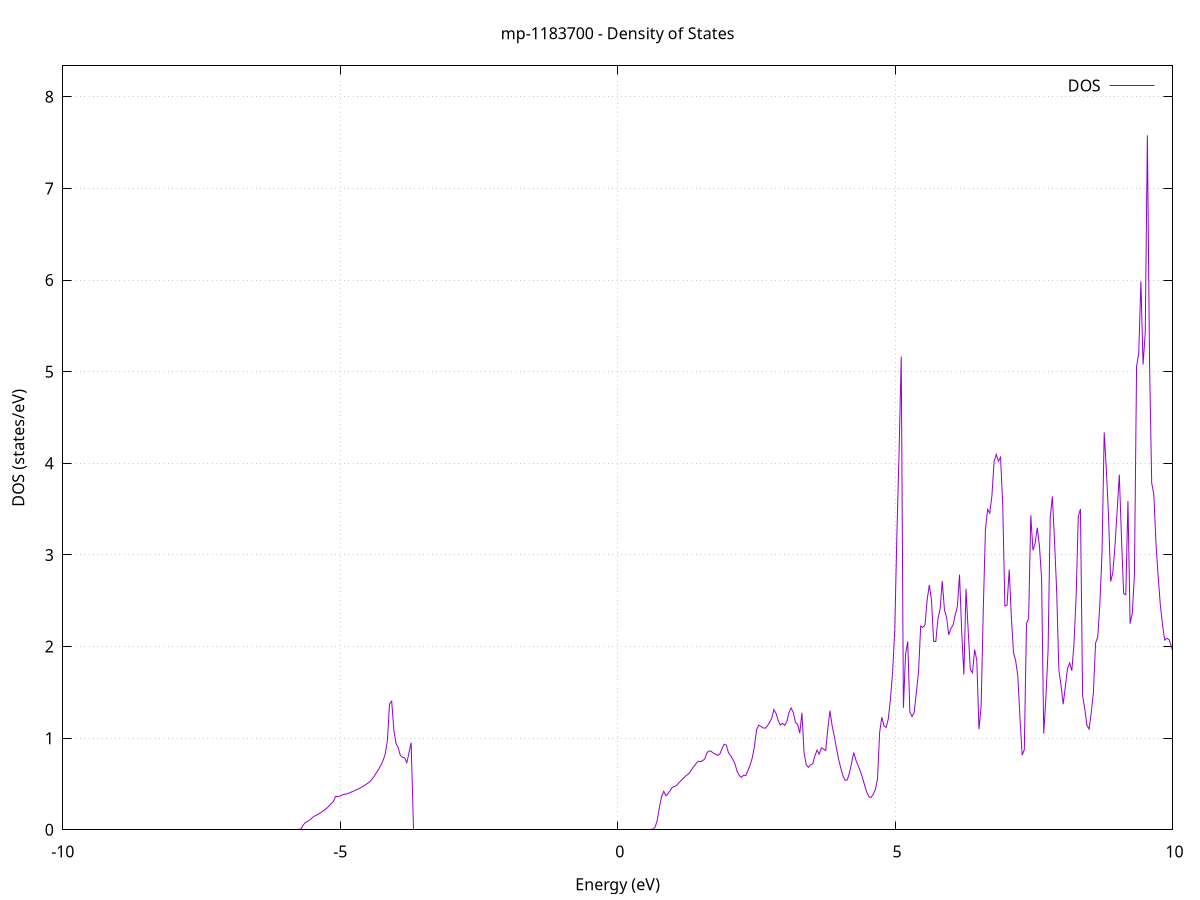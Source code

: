 set title 'mp-1183700 - Density of States'
set xlabel 'Energy (eV)'
set ylabel 'DOS (states/eV)'
set grid
set xrange [-10:10]
set yrange [0:8.337]
set xzeroaxis lt -1
set terminal png size 800,600
set output 'mp-1183700_dos_gnuplot.png'
plot '-' using 1:2 with lines title 'DOS'
-38.899300 0.000000
-38.860400 0.000000
-38.821400 0.000000
-38.782500 0.000000
-38.743600 0.000000
-38.704700 0.000000
-38.665800 0.000000
-38.626900 0.000000
-38.588000 0.000000
-38.549100 0.000000
-38.510100 0.000000
-38.471200 0.000000
-38.432300 0.000000
-38.393400 0.000000
-38.354500 0.000000
-38.315600 0.000000
-38.276700 0.000000
-38.237700 0.000000
-38.198800 0.000000
-38.159900 0.000000
-38.121000 0.000000
-38.082100 0.000000
-38.043200 0.000000
-38.004300 0.000000
-37.965400 0.000000
-37.926400 0.000000
-37.887500 0.000000
-37.848600 0.000000
-37.809700 0.000000
-37.770800 0.000000
-37.731900 0.000000
-37.693000 0.000000
-37.654100 0.000000
-37.615100 0.000000
-37.576200 0.000000
-37.537300 0.000000
-37.498400 0.000000
-37.459500 0.000000
-37.420600 0.000000
-37.381700 0.000000
-37.342800 0.000000
-37.303800 0.000000
-37.264900 0.000000
-37.226000 0.000000
-37.187100 0.000000
-37.148200 0.000000
-37.109300 0.000000
-37.070400 0.000000
-37.031400 0.000000
-36.992500 0.000000
-36.953600 0.000000
-36.914700 0.000000
-36.875800 0.000000
-36.836900 0.000000
-36.798000 0.000000
-36.759100 0.000000
-36.720100 0.000000
-36.681200 0.000000
-36.642300 0.000000
-36.603400 0.000000
-36.564500 0.000000
-36.525600 0.000000
-36.486700 0.000000
-36.447800 0.000000
-36.408800 0.000000
-36.369900 0.000000
-36.331000 0.000000
-36.292100 0.000000
-36.253200 0.000000
-36.214300 0.000000
-36.175400 0.000000
-36.136500 0.000000
-36.097500 0.000000
-36.058600 0.000000
-36.019700 0.000000
-35.980800 0.000000
-35.941900 0.000000
-35.903000 0.000000
-35.864100 0.000000
-35.825200 0.000000
-35.786200 0.000000
-35.747300 0.000000
-35.708400 0.000000
-35.669500 0.000000
-35.630600 0.000000
-35.591700 0.000000
-35.552800 0.000000
-35.513800 0.000000
-35.474900 0.000000
-35.436000 0.000000
-35.397100 0.000000
-35.358200 7.488900
-35.319300 26.203700
-35.280400 3.988500
-35.241500 8.621300
-35.202500 8.710100
-35.163600 3.510900
-35.124700 2.054700
-35.085800 2.721700
-35.046900 11.693600
-35.008000 6.459000
-34.969100 7.617800
-34.930200 5.734800
-34.891200 6.606700
-34.852300 11.953600
-34.813400 35.131500
-34.774500 37.397600
-34.735600 6.936000
-34.696700 4.855000
-34.657800 4.536300
-34.618900 4.763800
-34.579900 5.222000
-34.541000 6.229000
-34.502100 9.400600
-34.463200 7.358600
-34.424300 0.000000
-34.385400 0.000000
-34.346500 0.000000
-34.307500 0.000000
-34.268600 0.000000
-34.229700 0.000000
-34.190800 0.000000
-34.151900 0.000000
-34.113000 0.000000
-34.074100 0.000000
-34.035200 0.000000
-33.996200 0.000000
-33.957300 0.000000
-33.918400 0.000000
-33.879500 0.000000
-33.840600 0.000000
-33.801700 0.000000
-33.762800 0.000000
-33.723900 0.000000
-33.684900 0.000000
-33.646000 0.000000
-33.607100 0.000000
-33.568200 0.000000
-33.529300 0.000000
-33.490400 0.000000
-33.451500 0.000000
-33.412600 0.000000
-33.373600 0.000000
-33.334700 0.000000
-33.295800 0.000000
-33.256900 0.000000
-33.218000 0.000000
-33.179100 0.000000
-33.140200 0.000000
-33.101200 0.000000
-33.062300 0.000000
-33.023400 0.000000
-32.984500 0.000000
-32.945600 0.000000
-32.906700 0.000000
-32.867800 0.000000
-32.828900 0.000000
-32.789900 0.000000
-32.751000 0.000000
-32.712100 0.000000
-32.673200 0.000000
-32.634300 0.000000
-32.595400 0.000000
-32.556500 0.000000
-32.517600 0.000000
-32.478600 0.000000
-32.439700 0.000000
-32.400800 0.000000
-32.361900 0.000000
-32.323000 0.000000
-32.284100 0.000000
-32.245200 0.000000
-32.206300 0.000000
-32.167300 0.000000
-32.128400 0.000000
-32.089500 0.000000
-32.050600 0.000000
-32.011700 0.000000
-31.972800 0.000000
-31.933900 0.000000
-31.894900 0.000000
-31.856000 0.000000
-31.817100 0.000000
-31.778200 0.000000
-31.739300 0.000000
-31.700400 0.000000
-31.661500 0.000000
-31.622600 0.000000
-31.583600 0.000000
-31.544700 0.000000
-31.505800 0.000000
-31.466900 0.000000
-31.428000 0.000000
-31.389100 0.000000
-31.350200 0.000000
-31.311300 0.000000
-31.272300 0.000000
-31.233400 0.000000
-31.194500 0.000000
-31.155600 0.000000
-31.116700 0.000000
-31.077800 0.000000
-31.038900 0.000000
-31.000000 0.000000
-30.961000 0.000000
-30.922100 0.000000
-30.883200 0.000000
-30.844300 0.000000
-30.805400 0.000000
-30.766500 0.000000
-30.727600 0.000000
-30.688700 0.000000
-30.649700 0.000000
-30.610800 0.000000
-30.571900 0.000000
-30.533000 0.000000
-30.494100 0.000000
-30.455200 0.000000
-30.416300 0.000000
-30.377300 0.000000
-30.338400 0.000000
-30.299500 0.000000
-30.260600 0.000000
-30.221700 0.000000
-30.182800 0.000000
-30.143900 0.000000
-30.105000 0.000000
-30.066000 0.000000
-30.027100 0.000000
-29.988200 0.000000
-29.949300 0.000000
-29.910400 0.000000
-29.871500 0.000000
-29.832600 0.000000
-29.793700 0.000000
-29.754700 0.000000
-29.715800 0.000000
-29.676900 0.000000
-29.638000 0.000000
-29.599100 0.000000
-29.560200 0.000000
-29.521300 0.000000
-29.482400 0.000000
-29.443400 0.000000
-29.404500 0.000000
-29.365600 0.000000
-29.326700 0.000000
-29.287800 0.000000
-29.248900 0.000000
-29.210000 0.000000
-29.171000 0.000000
-29.132100 0.000000
-29.093200 0.000000
-29.054300 0.000000
-29.015400 0.000000
-28.976500 0.000000
-28.937600 0.000000
-28.898700 0.000000
-28.859700 0.000000
-28.820800 0.000000
-28.781900 0.000000
-28.743000 0.000000
-28.704100 0.000000
-28.665200 0.000000
-28.626300 0.000000
-28.587400 0.000000
-28.548400 0.000000
-28.509500 0.000000
-28.470600 0.000000
-28.431700 0.000000
-28.392800 0.000000
-28.353900 0.000000
-28.315000 0.000000
-28.276100 0.000000
-28.237100 0.000000
-28.198200 0.000000
-28.159300 0.000000
-28.120400 0.000000
-28.081500 0.000000
-28.042600 0.000000
-28.003700 0.000000
-27.964700 0.000000
-27.925800 0.000000
-27.886900 0.000000
-27.848000 0.000000
-27.809100 0.000000
-27.770200 0.000000
-27.731300 0.000000
-27.692400 0.000000
-27.653400 0.000000
-27.614500 0.000000
-27.575600 0.000000
-27.536700 0.000000
-27.497800 0.000000
-27.458900 0.000000
-27.420000 0.000000
-27.381100 0.000000
-27.342100 0.000000
-27.303200 0.000000
-27.264300 0.000000
-27.225400 0.000000
-27.186500 0.000000
-27.147600 0.000000
-27.108700 0.000000
-27.069800 0.000000
-27.030800 0.000000
-26.991900 0.000000
-26.953000 0.000000
-26.914100 0.000000
-26.875200 0.000000
-26.836300 0.000000
-26.797400 0.000000
-26.758500 0.000000
-26.719500 0.000000
-26.680600 0.000000
-26.641700 0.000000
-26.602800 0.000000
-26.563900 0.000000
-26.525000 0.000000
-26.486100 0.000000
-26.447100 0.000000
-26.408200 0.000000
-26.369300 0.000000
-26.330400 0.000000
-26.291500 0.000000
-26.252600 0.000000
-26.213700 0.000000
-26.174800 0.000000
-26.135800 0.000000
-26.096900 0.000000
-26.058000 0.000000
-26.019100 0.000000
-25.980200 0.000000
-25.941300 0.000000
-25.902400 0.000000
-25.863500 0.000000
-25.824500 0.000000
-25.785600 0.000000
-25.746700 0.000000
-25.707800 0.000000
-25.668900 0.000000
-25.630000 0.000000
-25.591100 0.000000
-25.552200 0.000000
-25.513200 0.000000
-25.474300 0.000000
-25.435400 0.000000
-25.396500 0.000000
-25.357600 0.000000
-25.318700 0.000000
-25.279800 0.000000
-25.240800 0.000000
-25.201900 0.000000
-25.163000 0.000000
-25.124100 0.000000
-25.085200 0.000000
-25.046300 0.000000
-25.007400 0.000000
-24.968500 0.000000
-24.929500 0.000000
-24.890600 0.000000
-24.851700 0.000000
-24.812800 0.000000
-24.773900 0.000000
-24.735000 0.000000
-24.696100 0.000000
-24.657200 0.000000
-24.618200 0.000000
-24.579300 0.000000
-24.540400 0.000000
-24.501500 0.000000
-24.462600 0.000000
-24.423700 0.000000
-24.384800 0.000000
-24.345900 0.000000
-24.306900 0.000000
-24.268000 0.000000
-24.229100 0.000000
-24.190200 0.000000
-24.151300 0.000000
-24.112400 0.000000
-24.073500 0.000000
-24.034500 0.000000
-23.995600 0.000000
-23.956700 0.000000
-23.917800 0.000000
-23.878900 0.000000
-23.840000 0.000000
-23.801100 0.000000
-23.762200 0.000000
-23.723200 0.000000
-23.684300 0.000000
-23.645400 0.000000
-23.606500 0.000000
-23.567600 0.000000
-23.528700 0.000000
-23.489800 0.000000
-23.450900 0.000000
-23.411900 0.000000
-23.373000 0.000000
-23.334100 0.000000
-23.295200 0.000000
-23.256300 0.000000
-23.217400 0.000000
-23.178500 0.000000
-23.139600 0.000000
-23.100600 0.000000
-23.061700 0.000000
-23.022800 0.000000
-22.983900 0.000000
-22.945000 0.000000
-22.906100 0.000000
-22.867200 0.000000
-22.828200 0.000000
-22.789300 0.000000
-22.750400 0.000000
-22.711500 0.000000
-22.672600 0.000000
-22.633700 0.000000
-22.594800 0.000000
-22.555900 0.000000
-22.516900 0.000000
-22.478000 0.000000
-22.439100 0.000000
-22.400200 0.000000
-22.361300 0.000000
-22.322400 0.000000
-22.283500 0.000000
-22.244600 0.000000
-22.205600 0.000000
-22.166700 0.000000
-22.127800 0.000000
-22.088900 0.000000
-22.050000 0.000000
-22.011100 0.000000
-21.972200 0.000000
-21.933300 0.000000
-21.894300 0.000000
-21.855400 0.000000
-21.816500 0.000000
-21.777600 0.000000
-21.738700 0.000000
-21.699800 0.000000
-21.660900 0.000000
-21.622000 0.000000
-21.583000 0.000000
-21.544100 0.000000
-21.505200 0.000000
-21.466300 0.000000
-21.427400 0.000000
-21.388500 0.000000
-21.349600 0.000000
-21.310600 0.000000
-21.271700 0.000000
-21.232800 0.000000
-21.193900 0.000000
-21.155000 0.000000
-21.116100 0.000000
-21.077200 0.000000
-21.038300 0.000000
-20.999300 0.000000
-20.960400 0.000000
-20.921500 0.000000
-20.882600 0.000000
-20.843700 0.000000
-20.804800 0.000000
-20.765900 0.000000
-20.727000 0.000000
-20.688000 0.000000
-20.649100 0.000000
-20.610200 0.000000
-20.571300 0.000000
-20.532400 0.000000
-20.493500 0.000000
-20.454600 0.000000
-20.415700 0.000000
-20.376700 0.000000
-20.337800 0.000000
-20.298900 0.000000
-20.260000 0.000000
-20.221100 0.000000
-20.182200 0.000000
-20.143300 0.000000
-20.104300 0.000000
-20.065400 0.000000
-20.026500 0.000000
-19.987600 0.000000
-19.948700 0.000000
-19.909800 0.000000
-19.870900 0.000000
-19.832000 0.000000
-19.793000 0.000000
-19.754100 0.000000
-19.715200 0.000000
-19.676300 0.000000
-19.637400 0.000000
-19.598500 0.000000
-19.559600 0.000000
-19.520700 0.000000
-19.481700 0.000000
-19.442800 0.000000
-19.403900 0.000000
-19.365000 0.000000
-19.326100 0.000000
-19.287200 0.000000
-19.248300 0.000000
-19.209400 0.000000
-19.170400 0.000000
-19.131500 0.000000
-19.092600 0.000000
-19.053700 0.000000
-19.014800 0.000000
-18.975900 0.000000
-18.937000 0.000000
-18.898000 0.000000
-18.859100 0.000000
-18.820200 0.000000
-18.781300 0.000000
-18.742400 0.000000
-18.703500 0.000000
-18.664600 0.000000
-18.625700 0.000000
-18.586700 0.000000
-18.547800 0.000000
-18.508900 0.000000
-18.470000 0.000000
-18.431100 0.000000
-18.392200 0.000000
-18.353300 0.000000
-18.314400 0.000000
-18.275400 0.000000
-18.236500 0.000000
-18.197600 0.000000
-18.158700 0.000000
-18.119800 0.000000
-18.080900 0.000000
-18.042000 0.000000
-18.003100 0.000000
-17.964100 0.000000
-17.925200 0.000000
-17.886300 0.000000
-17.847400 0.000000
-17.808500 0.000000
-17.769600 0.000000
-17.730700 0.000000
-17.691700 0.000000
-17.652800 0.000000
-17.613900 0.000000
-17.575000 0.000000
-17.536100 0.000000
-17.497200 0.000000
-17.458300 0.000000
-17.419400 0.000000
-17.380400 0.000000
-17.341500 0.000000
-17.302600 0.000000
-17.263700 0.000000
-17.224800 0.000000
-17.185900 0.000000
-17.147000 0.000000
-17.108100 0.000000
-17.069100 0.000000
-17.030200 0.000000
-16.991300 0.000000
-16.952400 0.000000
-16.913500 0.000000
-16.874600 0.000000
-16.835700 0.000000
-16.796800 0.000000
-16.757800 0.000000
-16.718900 0.000000
-16.680000 0.000000
-16.641100 0.000000
-16.602200 0.000000
-16.563300 0.000000
-16.524400 0.000000
-16.485500 0.000000
-16.446500 0.000000
-16.407600 0.000000
-16.368700 0.000000
-16.329800 0.000000
-16.290900 0.000000
-16.252000 0.000000
-16.213100 0.000000
-16.174100 0.000000
-16.135200 0.000000
-16.096300 0.000000
-16.057400 0.000000
-16.018500 0.000000
-15.979600 0.000000
-15.940700 0.000000
-15.901800 0.000000
-15.862800 0.000000
-15.823900 0.000000
-15.785000 0.000000
-15.746100 0.000000
-15.707200 0.000000
-15.668300 0.000000
-15.629400 0.000000
-15.590500 0.000000
-15.551500 0.000000
-15.512600 0.000000
-15.473700 0.000000
-15.434800 0.000000
-15.395900 0.000000
-15.357000 0.000000
-15.318100 0.000000
-15.279200 0.000000
-15.240200 0.000000
-15.201300 0.000000
-15.162400 0.000000
-15.123500 0.000000
-15.084600 0.000000
-15.045700 0.000000
-15.006800 0.000000
-14.967800 0.000000
-14.928900 0.000000
-14.890000 0.000000
-14.851100 0.000000
-14.812200 0.000000
-14.773300 0.000000
-14.734400 0.000000
-14.695500 0.000000
-14.656500 0.000000
-14.617600 0.000000
-14.578700 0.000000
-14.539800 0.000000
-14.500900 0.000000
-14.462000 0.000000
-14.423100 0.000000
-14.384200 0.000000
-14.345200 0.000000
-14.306300 0.000000
-14.267400 0.000000
-14.228500 0.000000
-14.189600 0.000000
-14.150700 0.000000
-14.111800 0.000000
-14.072900 0.000000
-14.033900 0.000000
-13.995000 0.000000
-13.956100 0.000000
-13.917200 0.000000
-13.878300 0.000000
-13.839400 0.000000
-13.800500 0.000000
-13.761500 0.000000
-13.722600 0.000000
-13.683700 0.000000
-13.644800 0.000000
-13.605900 0.000000
-13.567000 0.000000
-13.528100 0.000000
-13.489200 0.000000
-13.450200 0.000000
-13.411300 0.000000
-13.372400 0.000000
-13.333500 0.000000
-13.294600 0.000000
-13.255700 0.000000
-13.216800 0.000000
-13.177900 0.000000
-13.138900 0.000000
-13.100000 0.000000
-13.061100 0.000000
-13.022200 0.000000
-12.983300 0.000000
-12.944400 0.000000
-12.905500 0.000000
-12.866600 0.000000
-12.827600 0.000000
-12.788700 0.000000
-12.749800 0.000000
-12.710900 0.000000
-12.672000 0.000000
-12.633100 0.000000
-12.594200 0.000000
-12.555300 0.000000
-12.516300 0.000000
-12.477400 0.000000
-12.438500 0.000000
-12.399600 0.000000
-12.360700 0.000000
-12.321800 0.000000
-12.282900 0.000000
-12.243900 0.000000
-12.205000 0.000000
-12.166100 0.000000
-12.127200 0.000000
-12.088300 0.000000
-12.049400 0.000000
-12.010500 0.000000
-11.971600 0.000000
-11.932600 0.000000
-11.893700 0.000000
-11.854800 0.000000
-11.815900 0.000000
-11.777000 0.000000
-11.738100 0.000000
-11.699200 0.000000
-11.660300 0.000000
-11.621300 0.000000
-11.582400 0.000000
-11.543500 0.000000
-11.504600 0.000000
-11.465700 0.000000
-11.426800 0.000000
-11.387900 0.000000
-11.349000 0.000000
-11.310000 0.000000
-11.271100 0.000000
-11.232200 0.000000
-11.193300 0.000000
-11.154400 0.000000
-11.115500 0.000000
-11.076600 0.000000
-11.037600 0.000000
-10.998700 0.000000
-10.959800 0.000000
-10.920900 0.000000
-10.882000 0.000000
-10.843100 0.000000
-10.804200 0.000000
-10.765300 0.000000
-10.726300 0.000000
-10.687400 0.000000
-10.648500 0.000000
-10.609600 0.000000
-10.570700 0.000000
-10.531800 0.000000
-10.492900 0.000000
-10.454000 0.000000
-10.415000 0.000000
-10.376100 0.000000
-10.337200 0.000000
-10.298300 0.000000
-10.259400 0.000000
-10.220500 0.000000
-10.181600 0.000000
-10.142700 0.000000
-10.103700 0.000000
-10.064800 0.000000
-10.025900 0.000000
-9.987000 0.000000
-9.948100 0.000000
-9.909200 0.000000
-9.870300 0.000000
-9.831300 0.000000
-9.792400 0.000000
-9.753500 0.000000
-9.714600 0.000000
-9.675700 0.000000
-9.636800 0.000000
-9.597900 0.000000
-9.559000 0.000000
-9.520000 0.000000
-9.481100 0.000000
-9.442200 0.000000
-9.403300 0.000000
-9.364400 0.000000
-9.325500 0.000000
-9.286600 0.000000
-9.247700 0.000000
-9.208700 0.000000
-9.169800 0.000000
-9.130900 0.000000
-9.092000 0.000000
-9.053100 0.000000
-9.014200 0.000000
-8.975300 0.000000
-8.936400 0.000000
-8.897400 0.000000
-8.858500 0.000000
-8.819600 0.000000
-8.780700 0.000000
-8.741800 0.000000
-8.702900 0.000000
-8.664000 0.000000
-8.625000 0.000000
-8.586100 0.000000
-8.547200 0.000000
-8.508300 0.000000
-8.469400 0.000000
-8.430500 0.000000
-8.391600 0.000000
-8.352700 0.000000
-8.313700 0.000000
-8.274800 0.000000
-8.235900 0.000000
-8.197000 0.000000
-8.158100 0.000000
-8.119200 0.000000
-8.080300 0.000000
-8.041400 0.000000
-8.002400 0.000000
-7.963500 0.000000
-7.924600 0.000000
-7.885700 0.000000
-7.846800 0.000000
-7.807900 0.000000
-7.769000 0.000000
-7.730100 0.000000
-7.691100 0.000000
-7.652200 0.000000
-7.613300 0.000000
-7.574400 0.000000
-7.535500 0.000000
-7.496600 0.000000
-7.457700 0.000000
-7.418800 0.000000
-7.379800 0.000000
-7.340900 0.000000
-7.302000 0.000000
-7.263100 0.000000
-7.224200 0.000000
-7.185300 0.000000
-7.146400 0.000000
-7.107400 0.000000
-7.068500 0.000000
-7.029600 0.000000
-6.990700 0.000000
-6.951800 0.000000
-6.912900 0.000000
-6.874000 0.000000
-6.835100 0.000000
-6.796100 0.000000
-6.757200 0.000000
-6.718300 0.000000
-6.679400 0.000000
-6.640500 0.000000
-6.601600 0.000000
-6.562700 0.000000
-6.523800 0.000000
-6.484800 0.000000
-6.445900 0.000000
-6.407000 0.000000
-6.368100 0.000000
-6.329200 0.000000
-6.290300 0.000000
-6.251400 0.000000
-6.212500 0.000000
-6.173500 0.000000
-6.134600 0.000000
-6.095700 0.000000
-6.056800 0.000000
-6.017900 0.000000
-5.979000 0.000000
-5.940100 0.000000
-5.901100 0.000000
-5.862200 0.000000
-5.823300 0.000000
-5.784400 0.000000
-5.745500 0.000000
-5.706600 0.010400
-5.667700 0.050800
-5.628800 0.079900
-5.589800 0.090100
-5.550900 0.106900
-5.512000 0.126900
-5.473100 0.146100
-5.434200 0.158000
-5.395300 0.170900
-5.356400 0.185300
-5.317500 0.201800
-5.278500 0.218700
-5.239600 0.236700
-5.200700 0.260400
-5.161800 0.285100
-5.122900 0.311100
-5.084000 0.363100
-5.045100 0.364400
-5.006200 0.366600
-4.967200 0.378100
-4.928300 0.387600
-4.889400 0.390100
-4.850500 0.397900
-4.811600 0.408400
-4.772700 0.418200
-4.733800 0.428700
-4.694800 0.440400
-4.655900 0.450900
-4.617000 0.463900
-4.578100 0.477800
-4.539200 0.492900
-4.500300 0.509300
-4.461400 0.527800
-4.422500 0.555700
-4.383500 0.588900
-4.344600 0.624200
-4.305700 0.662900
-4.266800 0.705400
-4.227900 0.755600
-4.189000 0.826100
-4.150100 0.973500
-4.111200 1.374500
-4.072200 1.403200
-4.033300 1.087800
-3.994400 0.942500
-3.955500 0.896100
-3.916600 0.811800
-3.877700 0.791400
-3.838800 0.784000
-3.799900 0.733100
-3.760900 0.839000
-3.722000 0.950300
-3.683100 0.000000
-3.644200 0.000000
-3.605300 0.000000
-3.566400 0.000000
-3.527500 0.000000
-3.488500 0.000000
-3.449600 0.000000
-3.410700 0.000000
-3.371800 0.000000
-3.332900 0.000000
-3.294000 0.000000
-3.255100 0.000000
-3.216200 0.000000
-3.177200 0.000000
-3.138300 0.000000
-3.099400 0.000000
-3.060500 0.000000
-3.021600 0.000000
-2.982700 0.000000
-2.943800 0.000000
-2.904900 0.000000
-2.865900 0.000000
-2.827000 0.000000
-2.788100 0.000000
-2.749200 0.000000
-2.710300 0.000000
-2.671400 0.000000
-2.632500 0.000000
-2.593600 0.000000
-2.554600 0.000000
-2.515700 0.000000
-2.476800 0.000000
-2.437900 0.000000
-2.399000 0.000000
-2.360100 0.000000
-2.321200 0.000000
-2.282300 0.000000
-2.243300 0.000000
-2.204400 0.000000
-2.165500 0.000000
-2.126600 0.000000
-2.087700 0.000000
-2.048800 0.000000
-2.009900 0.000000
-1.970900 0.000000
-1.932000 0.000000
-1.893100 0.000000
-1.854200 0.000000
-1.815300 0.000000
-1.776400 0.000000
-1.737500 0.000000
-1.698600 0.000000
-1.659600 0.000000
-1.620700 0.000000
-1.581800 0.000000
-1.542900 0.000000
-1.504000 0.000000
-1.465100 0.000000
-1.426200 0.000000
-1.387300 0.000000
-1.348300 0.000000
-1.309400 0.000000
-1.270500 0.000000
-1.231600 0.000000
-1.192700 0.000000
-1.153800 0.000000
-1.114900 0.000000
-1.076000 0.000000
-1.037000 0.000000
-0.998100 0.000000
-0.959200 0.000000
-0.920300 0.000000
-0.881400 0.000000
-0.842500 0.000000
-0.803600 0.000000
-0.764600 0.000000
-0.725700 0.000000
-0.686800 0.000000
-0.647900 0.000000
-0.609000 0.000000
-0.570100 0.000000
-0.531200 0.000000
-0.492300 0.000000
-0.453300 0.000000
-0.414400 0.000000
-0.375500 0.000000
-0.336600 0.000000
-0.297700 0.000000
-0.258800 0.000000
-0.219900 0.000000
-0.181000 0.000000
-0.142000 0.000000
-0.103100 0.000000
-0.064200 0.000000
-0.025300 0.000000
0.013600 0.000000
0.052500 0.000000
0.091400 0.000000
0.130300 0.000000
0.169300 0.000000
0.208200 0.000000
0.247100 0.000000
0.286000 0.000000
0.324900 0.000000
0.363800 0.000000
0.402700 0.000000
0.441700 0.000000
0.480600 0.000000
0.519500 0.000000
0.558400 0.000000
0.597300 0.000000
0.636200 0.007800
0.675100 0.029100
0.714000 0.103400
0.753000 0.246700
0.791900 0.361500
0.830800 0.419400
0.869700 0.371900
0.908600 0.395100
0.947500 0.430500
0.986400 0.464000
1.025300 0.471500
1.064300 0.484800
1.103200 0.513500
1.142100 0.536700
1.181000 0.560200
1.219900 0.584200
1.258800 0.601300
1.297700 0.624700
1.336600 0.661700
1.375600 0.692500
1.414500 0.723300
1.453400 0.748900
1.492300 0.742900
1.531200 0.753500
1.570100 0.773500
1.609000 0.838900
1.647900 0.861000
1.686900 0.856000
1.725800 0.835900
1.764700 0.824100
1.803600 0.812100
1.842500 0.827800
1.881400 0.886900
1.920300 0.934100
1.959300 0.922600
1.998200 0.838900
2.037100 0.807100
2.076000 0.767500
2.114900 0.718100
2.153800 0.636100
2.192700 0.591000
2.231600 0.571900
2.270600 0.595400
2.309500 0.591400
2.348400 0.646800
2.387300 0.705500
2.426200 0.784400
2.465100 0.908800
2.504000 1.092200
2.542900 1.141300
2.581900 1.128800
2.620800 1.113300
2.659700 1.107900
2.698600 1.134200
2.737500 1.170700
2.776400 1.217100
2.815300 1.311100
2.854200 1.270500
2.893200 1.192700
2.932100 1.142600
2.971000 1.161500
3.009900 1.138900
3.048800 1.179800
3.087700 1.279300
3.126600 1.328900
3.165600 1.280100
3.204500 1.172600
3.243400 1.151400
3.282300 1.054200
3.321200 1.277200
3.360100 0.839000
3.399000 0.709500
3.437900 0.681400
3.476900 0.708900
3.515800 0.719200
3.554700 0.805900
3.593600 0.869800
3.632500 0.824400
3.671400 0.894500
3.710300 0.881200
3.749200 0.865000
3.788200 1.105100
3.827100 1.299700
3.866000 1.131300
3.904900 1.020000
3.943800 0.890900
3.982700 0.768000
4.021600 0.673300
4.060500 0.589700
4.099500 0.539600
4.138400 0.545300
4.177300 0.618000
4.216200 0.730000
4.255100 0.842700
4.294000 0.759900
4.332900 0.701800
4.371900 0.641900
4.410800 0.572300
4.449700 0.489700
4.488600 0.412100
4.527500 0.360600
4.566400 0.352700
4.605300 0.386300
4.644200 0.436200
4.683200 0.551900
4.722100 1.064100
4.761000 1.228600
4.799900 1.133200
4.838800 1.117000
4.877700 1.209700
4.916600 1.426600
4.955500 1.722100
4.994500 2.182500
5.033400 3.239400
5.072300 4.123200
5.111200 5.163200
5.150100 1.331500
5.189000 1.913400
5.227900 2.054200
5.266800 1.284900
5.305800 1.235500
5.344700 1.282600
5.383600 1.500200
5.422500 1.717100
5.461400 2.222900
5.500300 2.207500
5.539200 2.234800
5.578200 2.509900
5.617100 2.671600
5.656000 2.509600
5.694900 2.055700
5.733800 2.053700
5.772700 2.303600
5.811600 2.406900
5.850500 2.714800
5.889500 2.401000
5.928400 2.316600
5.967300 2.127100
6.006200 2.197000
6.045100 2.232600
6.084000 2.345800
6.122900 2.436700
6.161800 2.784200
6.200800 2.163700
6.239700 1.694200
6.278600 2.630600
6.317500 2.175900
6.356400 1.746000
6.395300 1.714100
6.434200 1.966300
6.473100 1.848800
6.512100 1.097000
6.551000 1.342600
6.589900 2.407700
6.628800 3.280600
6.667700 3.496900
6.706600 3.455500
6.745500 3.647100
6.784400 4.018200
6.823400 4.096800
6.862300 4.021900
6.901200 4.065600
6.940100 3.547700
6.979000 2.442600
7.017900 2.450600
7.056800 2.839800
7.095800 2.319800
7.134700 1.932100
7.173600 1.845800
7.212500 1.675800
7.251400 1.217700
7.290300 0.814600
7.329200 0.873300
7.368100 2.249400
7.407100 2.305400
7.446000 3.432400
7.484900 3.050800
7.523800 3.124900
7.562700 3.296100
7.601600 3.101900
7.640500 2.744300
7.679400 1.050200
7.718400 1.442100
7.757300 1.950900
7.796200 3.408600
7.835100 3.638700
7.874000 3.150900
7.912900 2.599400
7.951800 1.744900
7.990700 1.577200
8.029700 1.370000
8.068600 1.559000
8.107500 1.758500
8.146400 1.821100
8.185300 1.734900
8.224200 2.027300
8.263100 2.544400
8.302100 3.420800
8.341000 3.500300
8.379900 1.458700
8.418800 1.321100
8.457700 1.140800
8.496600 1.098500
8.535500 1.279100
8.574400 1.497200
8.613400 2.037500
8.652300 2.103600
8.691200 2.463500
8.730100 3.026700
8.769000 4.336400
8.807900 3.931900
8.846800 3.427400
8.885700 2.709900
8.924700 2.806100
8.963600 3.101200
9.002500 3.485100
9.041400 3.875100
9.080300 3.189400
9.119200 2.577900
9.158100 2.564700
9.197000 3.588000
9.236000 2.249000
9.274900 2.363300
9.313800 2.779000
9.352700 5.059700
9.391600 5.199500
9.430500 5.983800
9.469400 5.077100
9.508400 5.422000
9.547300 7.579200
9.586200 5.108300
9.625100 3.784100
9.664000 3.656200
9.702900 3.114400
9.741800 2.763200
9.780700 2.452900
9.819700 2.239700
9.858600 2.070500
9.897500 2.089200
9.936400 2.076700
9.975300 2.012600
10.014200 1.925200
10.053100 1.759900
10.092000 1.657800
10.131000 1.413500
10.169900 1.441300
10.208800 1.117300
10.247700 0.935500
10.286600 0.803400
10.325500 0.787100
10.364400 0.782200
10.403300 1.100400
10.442300 1.434200
10.481200 1.566800
10.520100 1.414100
10.559000 1.243000
10.597900 1.213000
10.636800 1.439700
10.675700 1.488300
10.714700 1.504900
10.753600 1.431800
10.792500 1.456400
10.831400 1.380900
10.870300 1.400900
10.909200 1.248000
10.948100 1.212500
10.987000 1.282600
11.026000 1.310000
11.064900 1.273000
11.103800 1.155000
11.142700 1.104300
11.181600 1.021800
11.220500 0.908200
11.259400 0.830200
11.298300 0.765700
11.337300 0.704400
11.376200 0.669800
11.415100 0.641500
11.454000 0.619800
11.492900 0.602000
11.531800 0.589700
11.570700 0.584500
11.609600 0.583200
11.648600 0.584700
11.687500 0.591500
11.726400 0.601400
11.765300 0.601700
11.804200 0.599200
11.843100 0.606800
11.882000 0.625600
11.920900 0.641800
11.959900 0.624700
11.998800 0.610600
12.037700 0.608400
12.076600 0.600200
12.115500 0.578300
12.154400 0.535700
12.193300 0.500700
12.232300 0.479300
12.271200 0.449000
12.310100 0.399700
12.349000 0.364600
12.387900 0.336600
12.426800 0.313000
12.465700 0.294500
12.504600 0.280300
12.543600 0.269400
12.582500 0.260200
12.621400 0.250200
12.660300 0.238300
12.699200 0.230400
12.738100 0.239000
12.777000 0.240100
12.815900 0.249600
12.854900 0.260400
12.893800 0.272700
12.932700 0.284200
12.971600 0.296400
13.010500 0.315400
13.049400 0.337000
13.088300 0.359900
13.127200 0.384400
13.166200 0.415300
13.205100 0.461500
13.244000 0.484600
13.282900 0.573500
13.321800 0.723100
13.360700 0.744500
13.399600 0.692600
13.438600 0.677900
13.477500 0.654700
13.516400 0.630900
13.555300 0.616400
13.594200 0.611100
13.633100 0.592800
13.672000 0.586400
13.710900 0.593800
13.749900 0.579500
13.788800 0.565100
13.827700 0.547900
13.866600 0.533600
13.905500 0.518900
13.944400 0.506000
13.983300 0.517900
14.022200 0.497500
14.061200 0.487200
14.100100 0.474600
14.139000 0.459400
14.177900 0.429900
14.216800 0.423200
14.255700 0.416800
14.294600 0.410200
14.333500 0.405400
14.372500 0.403000
14.411400 0.407000
14.450300 0.408200
14.489200 0.439600
14.528100 0.423200
14.567000 0.406700
14.605900 0.362400
14.644900 0.358300
14.683800 0.356400
14.722700 0.354100
14.761600 0.362400
14.800500 0.352800
14.839400 0.349900
14.878300 0.343000
14.917200 0.333100
14.956200 0.340400
14.995100 0.331900
15.034000 0.348900
15.072900 0.450800
15.111800 0.624100
15.150700 0.805000
15.189600 0.834400
15.228500 0.908100
15.267500 0.981400
15.306400 1.028200
15.345300 1.100400
15.384200 1.263300
15.423100 1.306600
15.462000 1.224300
15.500900 1.149500
15.539800 1.158400
15.578800 1.159800
15.617700 1.165900
15.656600 1.145100
15.695500 1.123600
15.734400 1.112700
15.773300 1.074800
15.812200 1.029800
15.851100 0.984300
15.890100 0.958900
15.929000 0.948200
15.967900 0.926700
16.006800 0.902100
16.045700 0.882000
16.084600 0.859600
16.123500 0.873700
16.162500 0.957700
16.201400 1.070600
16.240300 1.137000
16.279200 1.155000
16.318100 1.179500
16.357000 1.234200
16.395900 1.230100
16.434800 1.260400
16.473800 1.321800
16.512700 1.303800
16.551600 1.214900
16.590500 1.156000
16.629400 1.105400
16.668300 1.045900
16.707200 1.031400
16.746100 0.965100
16.785100 0.925400
16.824000 0.889900
16.862900 0.852600
16.901800 0.813500
16.940700 0.767800
16.979600 0.749000
17.018500 0.742500
17.057400 0.720700
17.096400 0.697900
17.135300 0.682600
17.174200 0.670300
17.213100 0.661300
17.252000 0.669000
17.290900 0.693900
17.329800 0.648800
17.368800 0.646500
17.407700 0.658000
17.446600 0.705400
17.485500 0.766000
17.524400 0.858400
17.563300 0.928300
17.602200 1.040900
17.641100 1.199400
17.680100 1.316000
17.719000 1.406100
17.757900 1.369900
17.796800 1.364200
17.835700 1.306600
17.874600 1.258400
17.913500 1.216300
17.952400 1.052400
17.991400 0.941200
18.030300 0.905700
18.069200 0.856200
18.108100 0.785600
18.147000 0.756900
18.185900 0.735200
18.224800 0.752800
18.263700 0.791100
18.302700 0.827600
18.341600 0.845900
18.380500 0.860200
18.419400 0.871700
18.458300 0.866800
18.497200 0.863600
18.536100 0.860700
18.575100 0.866500
18.614000 0.871800
18.652900 0.828200
18.691800 0.855800
18.730700 0.797500
18.769600 0.761200
18.808500 0.729400
18.847400 0.701800
18.886400 0.672200
18.925300 0.645500
18.964200 0.626000
19.003100 0.617400
19.042000 0.596400
19.080900 0.580100
19.119800 0.554900
19.158700 0.526400
19.197700 0.500500
19.236600 0.532600
19.275500 0.509800
19.314400 0.505500
19.353300 0.509800
19.392200 0.517900
19.431100 0.543100
19.470000 0.562400
19.509000 0.583100
19.547900 0.608500
19.586800 0.590900
19.625700 0.594800
19.664600 0.598200
19.703500 0.594500
19.742400 0.594000
19.781400 0.618000
19.820300 0.657800
19.859200 0.689500
19.898100 0.736400
19.937000 0.793000
19.975900 0.840100
20.014800 0.863600
20.053700 0.870900
20.092700 0.870400
20.131600 0.886600
20.170500 0.901200
20.209400 0.923000
20.248300 0.945500
20.287200 0.975400
20.326100 0.966400
20.365000 0.956300
20.404000 0.943300
20.442900 0.926900
20.481800 0.893200
20.520700 0.874800
20.559600 0.851800
20.598500 0.873200
20.637400 0.840700
20.676300 0.778000
20.715300 0.736600
20.754200 0.722800
20.793100 0.719400
20.832000 0.710300
20.870900 0.723900
20.909800 0.708300
20.948700 0.657500
20.987600 0.606000
21.026600 0.595700
21.065500 0.569700
21.104400 0.554600
21.143300 0.541600
21.182200 0.536100
21.221100 0.561400
21.260000 0.603200
21.299000 0.665900
21.337900 0.738700
21.376800 0.844200
21.415700 0.945100
21.454600 1.008000
21.493500 1.019200
21.532400 1.019300
21.571300 1.004900
21.610300 1.000600
21.649200 0.961000
21.688100 0.940100
21.727000 0.940300
21.765900 0.936900
21.804800 0.933200
21.843700 0.932800
21.882600 0.926700
21.921600 0.907400
21.960500 0.900300
21.999400 0.882800
22.038300 0.847700
22.077200 0.811700
22.116100 0.779900
22.155000 0.757300
22.193900 0.744400
22.232900 0.750500
22.271800 0.758500
22.310700 0.740000
22.349600 0.718100
22.388500 0.693300
22.427400 0.693300
22.466300 0.690500
22.505300 0.693900
22.544200 0.718900
22.583100 0.698400
22.622000 0.712600
22.660900 0.712600
22.699800 0.724300
22.738700 0.744000
22.777600 0.763700
22.816600 0.836500
22.855500 0.838700
22.894400 0.871800
22.933300 0.891600
22.972200 0.913100
23.011100 0.923700
23.050000 0.874700
23.088900 0.846300
23.127900 0.847800
23.166800 0.850400
23.205700 0.901200
23.244600 0.829900
23.283500 0.802200
23.322400 0.819500
23.361300 0.755600
23.400200 0.748600
23.439200 0.752500
23.478100 0.768500
23.517000 0.784200
23.555900 0.804500
23.594800 0.834000
23.633700 0.852400
23.672600 0.858400
23.711600 0.880700
23.750500 0.885700
23.789400 0.865000
23.828300 0.862900
23.867200 0.872500
23.906100 0.870800
23.945000 0.856200
23.983900 0.818800
24.022900 0.848500
24.061800 0.824800
24.100700 0.831700
24.139600 0.844300
24.178500 0.872200
24.217400 0.981800
24.256300 1.114100
24.295200 1.115900
24.334200 1.091100
24.373100 1.051600
24.412000 1.062400
24.450900 1.067000
24.489800 1.066500
24.528700 1.067500
24.567600 1.053500
24.606500 1.046700
24.645500 1.090100
24.684400 1.003900
24.723300 0.975200
24.762200 0.985200
24.801100 1.007600
24.840000 1.046200
24.878900 1.092700
24.917900 1.274600
24.956800 1.265000
24.995700 1.091900
25.034600 0.776500
25.073500 0.731900
25.112400 0.705500
25.151300 0.702300
25.190200 0.749000
25.229200 0.792100
25.268100 0.802800
25.307000 0.786100
25.345900 0.802200
25.384800 0.845600
25.423700 0.899900
25.462600 0.912500
25.501500 0.927300
25.540500 0.949000
25.579400 0.946400
25.618300 0.964800
25.657200 1.006800
25.696100 1.064700
25.735000 1.040700
25.773900 1.047400
25.812800 1.042100
25.851800 1.027200
25.890700 0.991300
25.929600 0.958500
25.968500 0.954300
26.007400 0.949300
26.046300 0.950700
26.085200 0.954600
26.124100 0.963100
26.163100 0.964000
26.202000 0.966600
26.240900 0.986900
26.279800 0.994400
26.318700 0.925000
26.357600 0.872100
26.396500 0.831900
26.435500 0.794800
26.474400 0.779200
26.513300 0.803100
26.552200 0.843000
26.591100 0.875500
26.630000 0.911100
26.668900 0.953500
26.707800 1.030900
26.746800 1.114700
26.785700 1.035800
26.824600 1.060200
26.863500 1.088600
26.902400 1.156000
26.941300 1.152400
26.980200 1.170700
27.019100 1.172800
27.058100 1.157100
27.097000 1.118400
27.135900 1.066700
27.174800 1.021400
27.213700 0.993900
27.252600 0.964900
27.291500 0.944900
27.330400 0.934600
27.369400 0.928100
27.408300 0.927800
27.447200 0.925200
27.486100 0.920300
27.525000 0.898500
27.563900 0.891200
27.602800 0.897500
27.641800 0.908400
27.680700 0.928800
27.719600 0.939100
27.758500 0.953400
27.797400 0.981900
27.836300 1.022000
27.875200 1.041100
27.914100 1.066400
27.953100 1.096900
27.992000 1.168100
28.030900 1.222000
28.069800 1.215000
28.108700 1.198700
28.147600 1.185000
28.186500 1.133500
28.225400 1.077600
28.264400 1.036300
28.303300 0.990100
28.342200 0.990200
28.381100 0.991000
28.420000 0.978700
28.458900 0.987200
28.497800 0.960700
28.536700 0.956400
28.575700 0.960600
28.614600 0.980500
28.653500 1.003400
28.692400 0.990800
28.731300 0.991500
28.770200 0.998200
28.809100 1.006200
28.848100 1.010400
28.887000 1.121100
28.925900 1.111900
28.964800 1.016900
29.003700 0.924800
29.042600 0.918200
29.081500 0.906700
29.120400 0.834700
29.159400 0.772300
29.198300 0.727700
29.237200 0.664300
29.276100 0.642400
29.315000 0.649900
29.353900 0.702900
29.392800 0.850000
29.431700 0.717500
29.470700 0.728000
29.509600 0.744900
29.548500 0.768000
29.587400 0.829800
29.626300 0.892800
29.665200 0.978300
29.704100 1.082100
29.743000 1.111500
29.782000 1.199000
29.820900 1.243100
29.859800 1.241800
29.898700 1.362100
29.937600 1.342600
29.976500 1.272700
30.015400 1.139900
30.054300 1.058300
30.093300 1.027800
30.132200 1.006900
30.171100 1.005500
30.210000 1.002200
30.248900 1.014000
30.287800 0.970500
30.326700 0.923200
30.365700 0.921600
30.404600 0.919100
30.443500 0.921300
30.482400 0.945100
30.521300 0.965400
30.560200 1.007500
30.599100 1.043700
30.638000 1.082200
30.677000 1.112300
30.715900 1.156900
30.754800 1.191200
30.793700 1.217500
30.832600 1.217500
30.871500 1.191100
30.910400 1.163500
30.949300 1.173400
30.988300 1.178600
31.027200 1.202100
31.066100 1.175000
31.105000 1.104900
31.143900 1.061600
31.182800 1.071000
31.221700 1.074200
31.260600 1.095400
31.299600 1.028500
31.338500 1.019900
31.377400 1.049600
31.416300 1.073900
31.455200 1.112100
31.494100 1.146200
31.533000 1.184800
31.572000 1.135400
31.610900 1.121100
31.649800 1.087900
31.688700 1.016000
31.727600 0.989500
31.766500 0.973100
31.805400 0.969300
31.844300 0.969900
31.883300 0.987400
31.922200 0.972600
31.961100 0.960300
32.000000 0.975400
32.038900 1.013800
32.077800 1.028300
32.116700 1.007900
32.155600 1.007200
32.194600 1.028400
32.233500 1.107300
32.272400 1.183300
32.311300 1.223300
32.350200 1.234600
32.389100 1.232500
32.428000 1.218100
32.466900 1.187000
32.505900 1.192400
32.544800 1.171800
32.583700 1.179100
32.622600 1.186700
32.661500 1.198100
32.700400 1.186000
32.739300 1.179700
32.778300 1.053000
32.817200 1.027700
32.856100 1.001200
32.895000 0.959200
32.933900 0.941200
32.972800 0.920700
33.011700 0.911000
33.050600 0.918100
33.089600 0.924800
33.128500 0.927700
33.167400 0.930300
33.206300 0.929300
33.245200 0.920000
33.284100 0.909500
33.323000 0.891800
33.361900 0.886100
33.400900 0.886000
33.439800 0.876500
33.478700 0.862000
33.517600 0.859300
33.556500 0.871500
33.595400 0.843900
33.634300 0.812400
33.673200 0.799600
33.712200 0.813000
33.751100 0.844600
33.790000 0.896600
33.828900 0.934100
33.867800 0.940500
33.906700 0.937700
33.945600 0.921600
33.984600 0.872600
34.023500 0.808500
34.062400 0.781800
34.101300 0.782000
34.140200 0.775500
34.179100 0.790600
34.218000 0.828300
34.256900 0.767000
34.295900 0.700400
34.334800 0.656600
34.373700 0.623700
34.412600 0.590300
34.451500 0.555400
34.490400 0.532300
34.529300 0.499200
34.568200 0.467300
34.607200 0.431800
34.646100 0.391300
34.685000 0.347300
34.723900 0.297500
34.762800 0.272100
34.801700 0.247100
34.840600 0.219700
34.879500 0.189800
34.918500 0.158700
34.957400 0.126800
34.996300 0.094600
35.035200 0.072600
35.074100 0.056000
35.113000 0.046800
35.151900 0.039300
35.190800 0.032700
35.229800 0.026300
35.268700 0.017400
35.307600 0.005600
35.346500 0.000000
35.385400 0.000000
35.424300 0.000000
35.463200 0.000000
35.502200 0.000000
35.541100 0.000000
35.580000 0.000000
35.618900 0.000000
35.657800 0.000000
35.696700 0.000000
35.735600 0.000000
35.774500 0.000000
35.813500 0.000000
35.852400 0.000000
35.891300 0.000000
35.930200 0.000000
35.969100 0.000000
36.008000 0.000000
36.046900 0.000000
36.085800 0.000000
36.124800 0.000000
36.163700 0.000000
36.202600 0.000000
36.241500 0.000000
36.280400 0.000000
36.319300 0.000000
36.358200 0.000000
36.397100 0.000000
36.436100 0.000000
36.475000 0.000000
36.513900 0.000000
36.552800 0.000000
36.591700 0.000000
36.630600 0.000000
36.669500 0.000000
36.708500 0.000000
36.747400 0.000000
36.786300 0.000000
36.825200 0.000000
36.864100 0.000000
36.903000 0.000000
36.941900 0.000000
36.980800 0.000000
37.019800 0.000000
37.058700 0.000000
37.097600 0.000000
37.136500 0.000000
37.175400 0.000000
37.214300 0.000000
37.253200 0.000000
37.292100 0.000000
37.331100 0.000000
37.370000 0.000000
37.408900 0.000000
37.447800 0.000000
37.486700 0.000000
37.525600 0.000000
37.564500 0.000000
37.603400 0.000000
37.642400 0.000000
37.681300 0.000000
37.720200 0.000000
37.759100 0.000000
37.798000 0.000000
37.836900 0.000000
37.875800 0.000000
37.914800 0.000000
37.953700 0.000000
37.992600 0.000000
38.031500 0.000000
38.070400 0.000000
38.109300 0.000000
38.148200 0.000000
38.187100 0.000000
38.226100 0.000000
38.265000 0.000000
38.303900 0.000000
38.342800 0.000000
38.381700 0.000000
38.420600 0.000000
38.459500 0.000000
38.498400 0.000000
38.537400 0.000000
38.576300 0.000000
38.615200 0.000000
38.654100 0.000000
38.693000 0.000000
38.731900 0.000000
38.770800 0.000000
38.809700 0.000000
38.848700 0.000000
38.887600 0.000000
38.926500 0.000000
e
